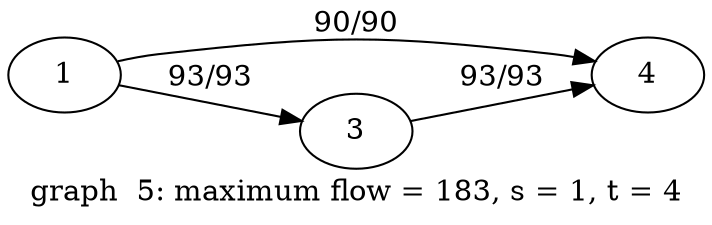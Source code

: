 digraph g{
 rankdir = LR
1 -> 4 [label = " 90/90 "];
1 -> 3 [label = " 93/93 "];
3 -> 4 [label = " 93/93 "];
label = "graph  5: maximum flow = 183, s = 1, t = 4"
}
